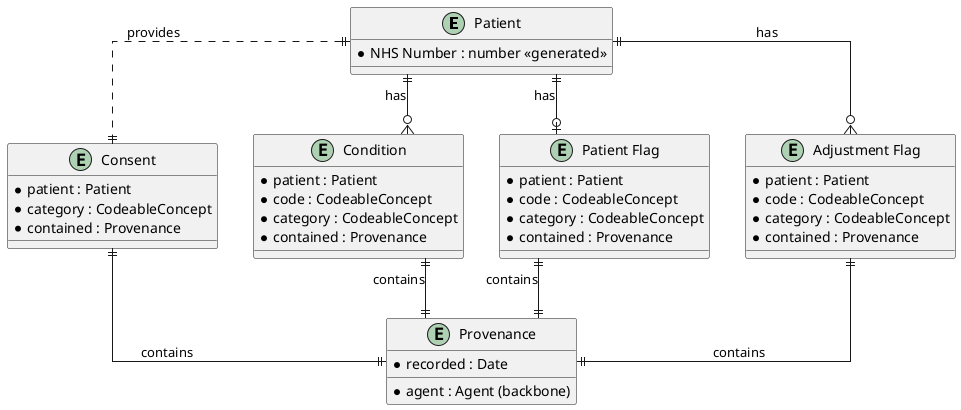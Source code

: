 @startuml

skinparam linetype ortho

entity "Patient" as pat {
  *NHS Number : number <<generated>>
}

entity "Consent" as con {
  *patient : Patient
  *category : CodeableConcept
  *contained : Provenance
}

entity "Condition" as cod {
  *patient : Patient
  *code : CodeableConcept
  *category : CodeableConcept
  *contained : Provenance
}

entity "Patient Flag" as pfg {
  *patient : Patient
  *code : CodeableConcept
  *category : CodeableConcept
  *contained : Provenance
}

entity "Adjustment Flag" as adj {
  *patient : Patient
  *code : CodeableConcept
  *category : CodeableConcept
  *contained : Provenance
}

entity "Provenance" as pro {
  *recorded : Date
  *agent : Agent (backbone)
}

pat ||..|| con : provides
pat ||--o{ cod : has
pat ||--o| pfg : "has"
pat ||--o{ adj : has
con ||--|| pro : contains
cod ||--|| pro : contains
pfg ||--|| pro : contains
adj ||--|| pro : contains

@enduml
